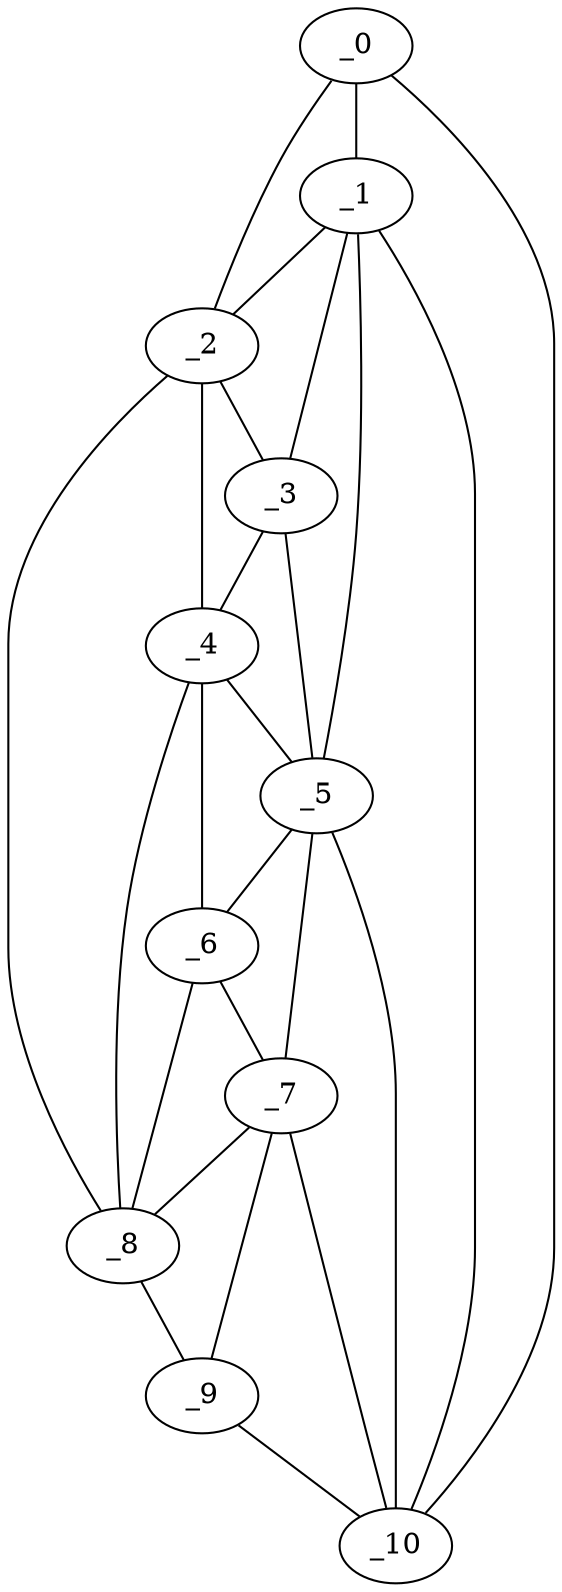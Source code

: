 graph "obj38__340.gxl" {
	_0	 [x=6,
		y=68];
	_1	 [x=22,
		y=67];
	_0 -- _1	 [valence=2];
	_2	 [x=32,
		y=54];
	_0 -- _2	 [valence=1];
	_10	 [x=125,
		y=61];
	_0 -- _10	 [valence=1];
	_1 -- _2	 [valence=1];
	_3	 [x=94,
		y=60];
	_1 -- _3	 [valence=1];
	_5	 [x=105,
		y=62];
	_1 -- _5	 [valence=2];
	_1 -- _10	 [valence=1];
	_2 -- _3	 [valence=2];
	_4	 [x=100,
		y=56];
	_2 -- _4	 [valence=2];
	_8	 [x=117,
		y=44];
	_2 -- _8	 [valence=1];
	_3 -- _4	 [valence=1];
	_3 -- _5	 [valence=2];
	_4 -- _5	 [valence=2];
	_6	 [x=109,
		y=54];
	_4 -- _6	 [valence=2];
	_4 -- _8	 [valence=2];
	_5 -- _6	 [valence=2];
	_7	 [x=114,
		y=58];
	_5 -- _7	 [valence=2];
	_5 -- _10	 [valence=2];
	_6 -- _7	 [valence=2];
	_6 -- _8	 [valence=2];
	_7 -- _8	 [valence=2];
	_9	 [x=125,
		y=51];
	_7 -- _9	 [valence=2];
	_7 -- _10	 [valence=1];
	_8 -- _9	 [valence=1];
	_9 -- _10	 [valence=1];
}
